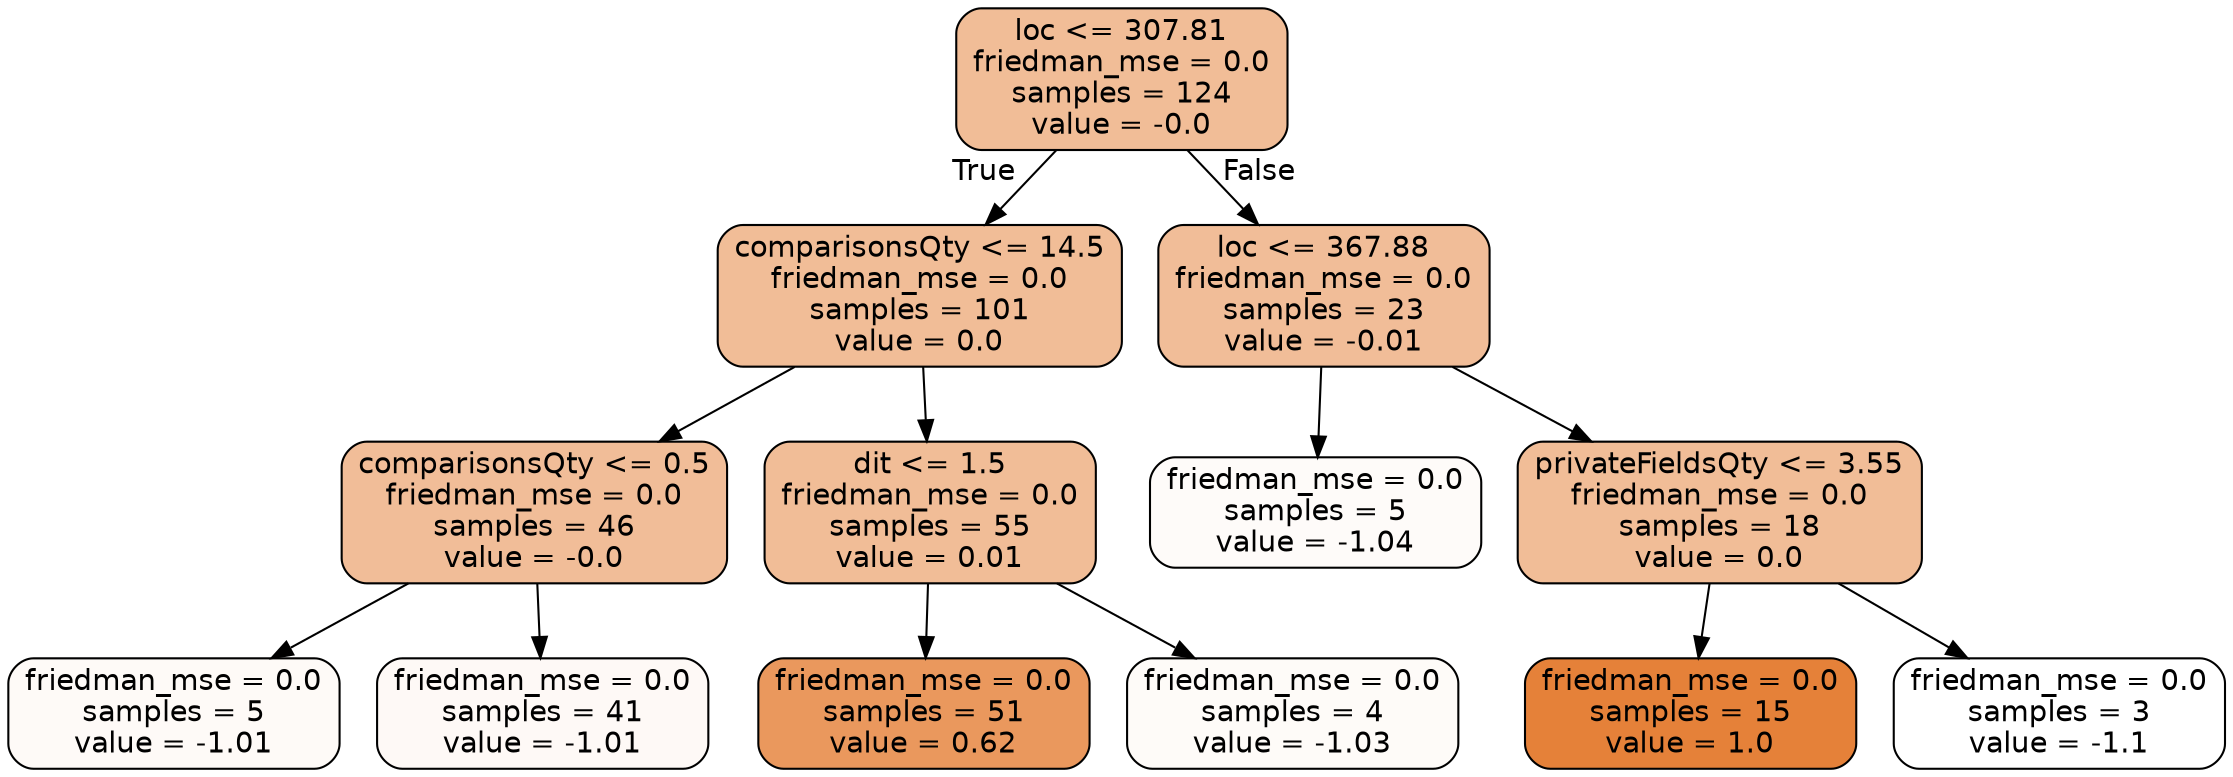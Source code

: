 digraph Tree {
node [shape=box, style="filled, rounded", color="black", fontname="helvetica"] ;
edge [fontname="helvetica"] ;
0 [label="loc <= 307.81\nfriedman_mse = 0.0\nsamples = 124\nvalue = -0.0", fillcolor="#f1bd97"] ;
1 [label="comparisonsQty <= 14.5\nfriedman_mse = 0.0\nsamples = 101\nvalue = 0.0", fillcolor="#f1bd97"] ;
0 -> 1 [labeldistance=2.5, labelangle=45, headlabel="True"] ;
7 [label="comparisonsQty <= 0.5\nfriedman_mse = 0.0\nsamples = 46\nvalue = -0.0", fillcolor="#f1bd98"] ;
1 -> 7 ;
11 [label="friedman_mse = 0.0\nsamples = 5\nvalue = -1.01", fillcolor="#fefaf7"] ;
7 -> 11 ;
12 [label="friedman_mse = 0.0\nsamples = 41\nvalue = -1.01", fillcolor="#fef9f6"] ;
7 -> 12 ;
8 [label="dit <= 1.5\nfriedman_mse = 0.0\nsamples = 55\nvalue = 0.01", fillcolor="#f1bd97"] ;
1 -> 8 ;
9 [label="friedman_mse = 0.0\nsamples = 51\nvalue = 0.62", fillcolor="#ea985d"] ;
8 -> 9 ;
10 [label="friedman_mse = 0.0\nsamples = 4\nvalue = -1.03", fillcolor="#fefbf8"] ;
8 -> 10 ;
2 [label="loc <= 367.88\nfriedman_mse = 0.0\nsamples = 23\nvalue = -0.01", fillcolor="#f1bd98"] ;
0 -> 2 [labeldistance=2.5, labelangle=-45, headlabel="False"] ;
3 [label="friedman_mse = 0.0\nsamples = 5\nvalue = -1.04", fillcolor="#fefbf9"] ;
2 -> 3 ;
4 [label="privateFieldsQty <= 3.55\nfriedman_mse = 0.0\nsamples = 18\nvalue = 0.0", fillcolor="#f1bd97"] ;
2 -> 4 ;
5 [label="friedman_mse = 0.0\nsamples = 15\nvalue = 1.0", fillcolor="#e58139"] ;
4 -> 5 ;
6 [label="friedman_mse = 0.0\nsamples = 3\nvalue = -1.1", fillcolor="#ffffff"] ;
4 -> 6 ;
}